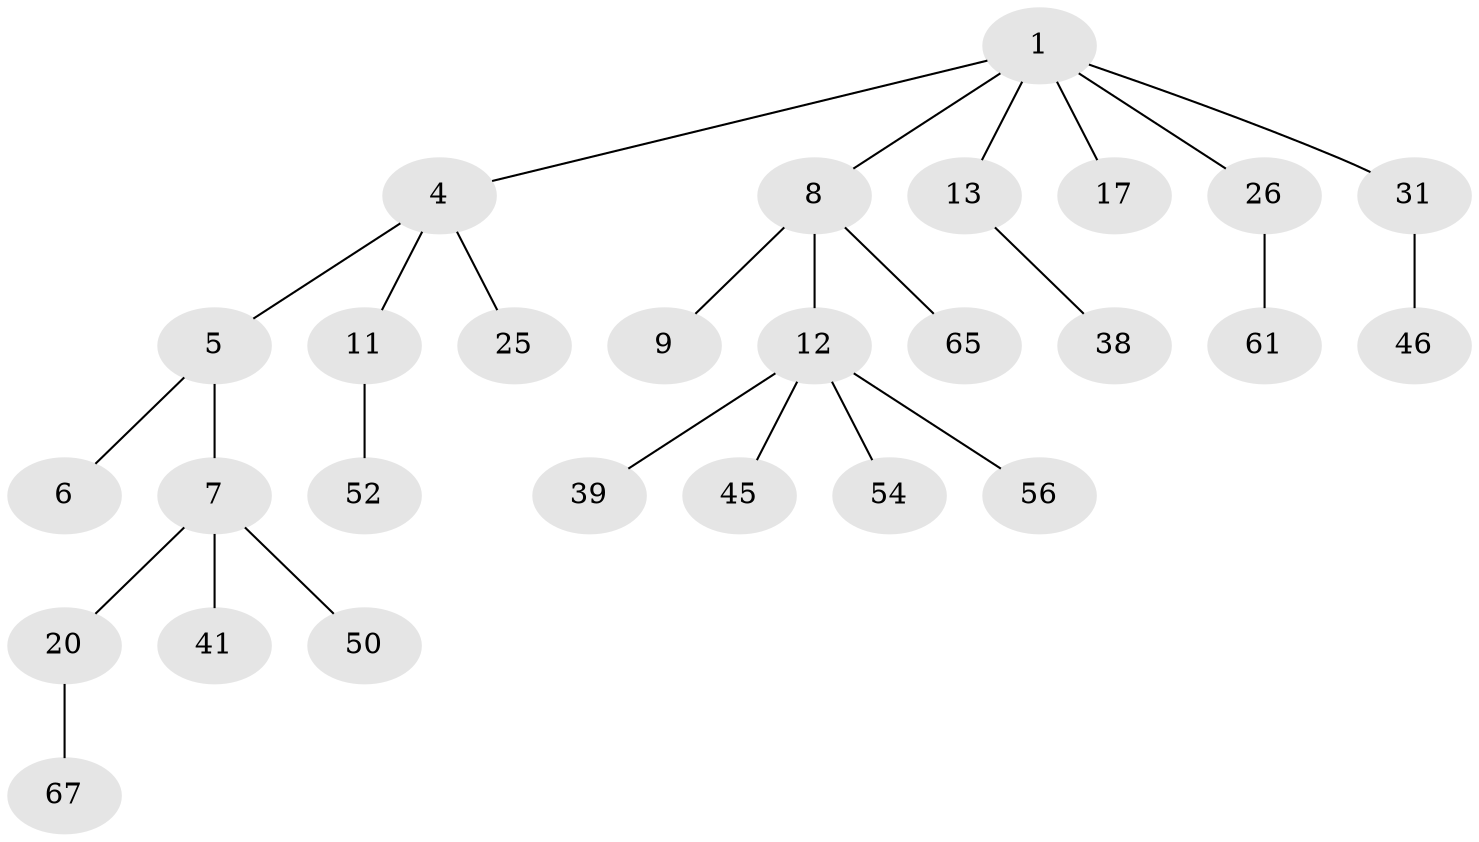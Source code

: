 // original degree distribution, {4: 0.058823529411764705, 2: 0.3382352941176471, 7: 0.014705882352941176, 3: 0.11764705882352941, 5: 0.014705882352941176, 6: 0.014705882352941176, 1: 0.4411764705882353}
// Generated by graph-tools (version 1.1) at 2025/19/03/04/25 18:19:14]
// undirected, 27 vertices, 26 edges
graph export_dot {
graph [start="1"]
  node [color=gray90,style=filled];
  1 [super="+2+3"];
  4 [super="+22+10+28+34"];
  5;
  6 [super="+29"];
  7 [super="+57+14"];
  8;
  9 [super="+16"];
  11 [super="+18"];
  12 [super="+30+23+36+15"];
  13 [super="+33"];
  17;
  20 [super="+24+47"];
  25 [super="+27"];
  26 [super="+44"];
  31 [super="+40"];
  38 [super="+53"];
  39 [super="+42"];
  41;
  45;
  46;
  50;
  52 [super="+66+59"];
  54;
  56;
  61 [super="+68"];
  65;
  67;
  1 -- 8;
  1 -- 31;
  1 -- 26;
  1 -- 13;
  1 -- 17;
  1 -- 4;
  4 -- 5;
  4 -- 11;
  4 -- 25;
  5 -- 6;
  5 -- 7;
  7 -- 41;
  7 -- 50;
  7 -- 20;
  8 -- 9;
  8 -- 12;
  8 -- 65;
  11 -- 52;
  12 -- 45;
  12 -- 39;
  12 -- 56;
  12 -- 54;
  13 -- 38;
  20 -- 67;
  26 -- 61;
  31 -- 46;
}
